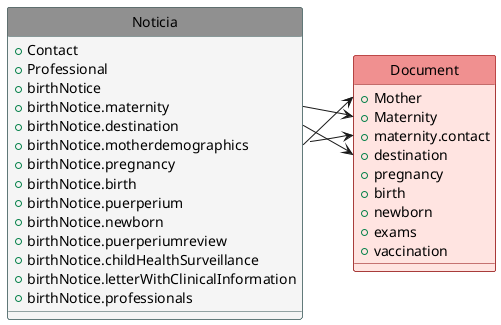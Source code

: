 @startuml
hide stereotype
hide circle
skinparam linetype polyline
skinparam shadowing false


'!pragma graphviz_dot smetana



skinparam class<<Modelo>> {
 BorderColor DarkSlateGray
 BackgroundColor WhiteSmoke
 HeaderBackgroundColor #909090
}


skinparam class<<FHIR>> {
 BorderColor DarkRed
 BackgroundColor MistyRose
 HeaderBackgroundColor #f09090
}


class "Noticia" as N<<Modelo>> {
  +Contact
  +Professional
  +birthNotice
  +birthNotice.maternity
  +birthNotice.destination
  +birthNotice.motherdemographics
  +birthNotice.pregnancy
  +birthNotice.birth
  +birthNotice.puerperium
  +birthNotice.newborn
  +birthNotice.puerperiumreview
  +birthNotice.childHealthSurveillance		
  +birthNotice.letterWithClinicalInformation
  +birthNotice.professionals
}




class "Document" as D<<FHIR>> {
  +Mother
  +Maternity
  +maternity.contact
  +destination
  +pregnancy
  +birth
  +newborn
  +exams
  +vaccination
}


N::birthNotice.motherdemographics -r-> D::Mother
N::maternity -r-> D::Maternity
N::birthNotice.destination -r-> D::destination
N::contact -r-> D::maternity.contact




@enduml